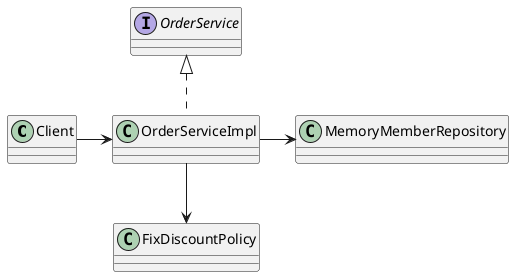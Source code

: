 @startuml

class Client
class OrderServiceImpl implements OrderService
class MemoryMemberRepository
class FixDiscountPolicy

Client -> OrderServiceImpl
OrderServiceImpl -> MemoryMemberRepository
OrderServiceImpl --> FixDiscountPolicy

'class DbMemberRepository
'class RateDiscountPolicy
'
'OrderServiceImpl -> DbMemberRepository
'OrderServiceImpl --> RateDiscountPolicy


@enduml